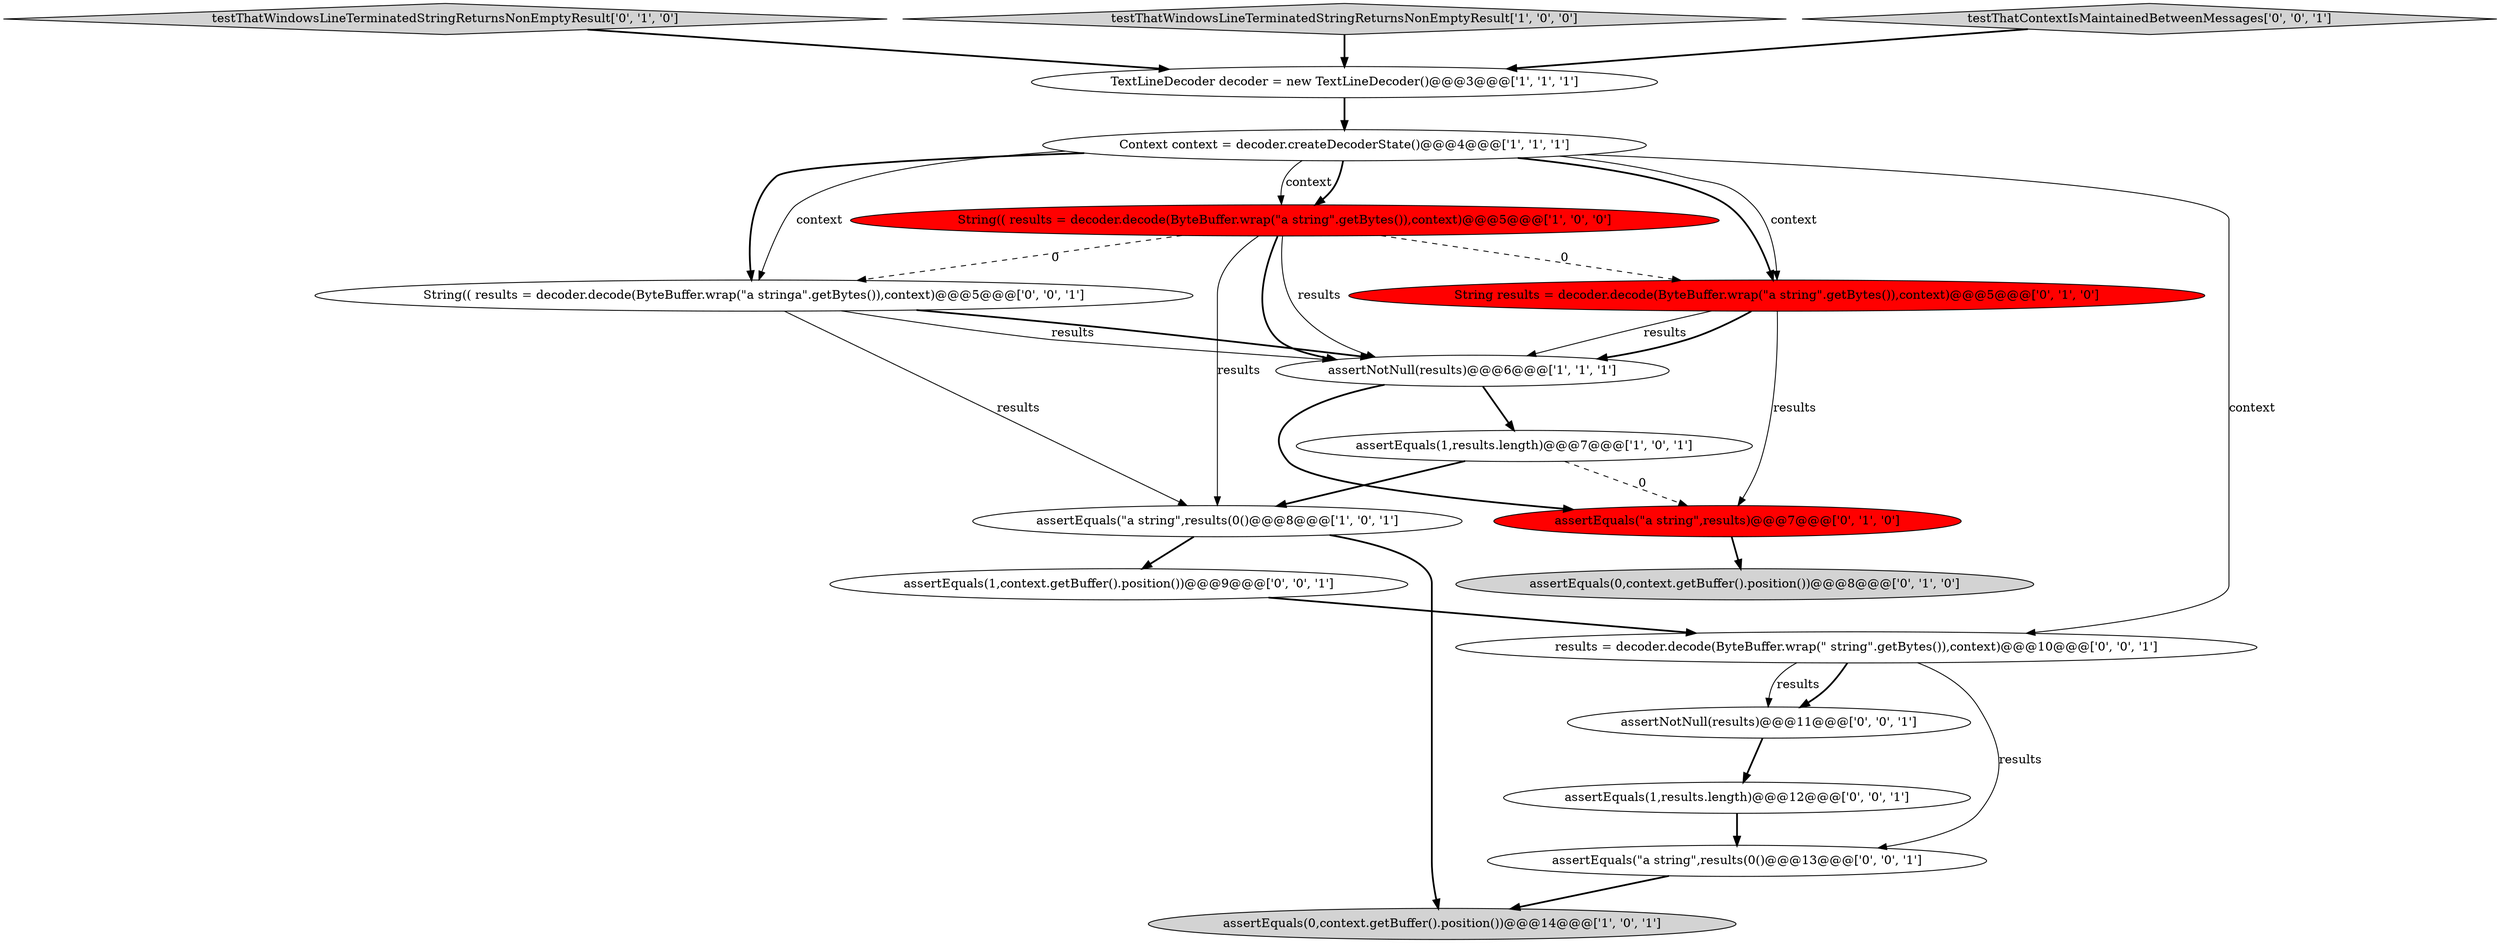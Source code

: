 digraph {
17 [style = filled, label = "assertNotNull(results)@@@11@@@['0', '0', '1']", fillcolor = white, shape = ellipse image = "AAA0AAABBB3BBB"];
2 [style = filled, label = "assertNotNull(results)@@@6@@@['1', '1', '1']", fillcolor = white, shape = ellipse image = "AAA0AAABBB1BBB"];
18 [style = filled, label = "assertEquals(1,results.length)@@@12@@@['0', '0', '1']", fillcolor = white, shape = ellipse image = "AAA0AAABBB3BBB"];
9 [style = filled, label = "testThatWindowsLineTerminatedStringReturnsNonEmptyResult['0', '1', '0']", fillcolor = lightgray, shape = diamond image = "AAA0AAABBB2BBB"];
0 [style = filled, label = "TextLineDecoder decoder = new TextLineDecoder()@@@3@@@['1', '1', '1']", fillcolor = white, shape = ellipse image = "AAA0AAABBB1BBB"];
12 [style = filled, label = "results = decoder.decode(ByteBuffer.wrap(\" string\".getBytes()),context)@@@10@@@['0', '0', '1']", fillcolor = white, shape = ellipse image = "AAA0AAABBB3BBB"];
11 [style = filled, label = "assertEquals(\"a string\",results)@@@7@@@['0', '1', '0']", fillcolor = red, shape = ellipse image = "AAA1AAABBB2BBB"];
8 [style = filled, label = "assertEquals(0,context.getBuffer().position())@@@8@@@['0', '1', '0']", fillcolor = lightgray, shape = ellipse image = "AAA0AAABBB2BBB"];
7 [style = filled, label = "testThatWindowsLineTerminatedStringReturnsNonEmptyResult['1', '0', '0']", fillcolor = lightgray, shape = diamond image = "AAA0AAABBB1BBB"];
14 [style = filled, label = "String(( results = decoder.decode(ByteBuffer.wrap(\"a stringa\".getBytes()),context)@@@5@@@['0', '0', '1']", fillcolor = white, shape = ellipse image = "AAA0AAABBB3BBB"];
4 [style = filled, label = "Context context = decoder.createDecoderState()@@@4@@@['1', '1', '1']", fillcolor = white, shape = ellipse image = "AAA0AAABBB1BBB"];
16 [style = filled, label = "assertEquals(1,context.getBuffer().position())@@@9@@@['0', '0', '1']", fillcolor = white, shape = ellipse image = "AAA0AAABBB3BBB"];
15 [style = filled, label = "testThatContextIsMaintainedBetweenMessages['0', '0', '1']", fillcolor = lightgray, shape = diamond image = "AAA0AAABBB3BBB"];
1 [style = filled, label = "assertEquals(\"a string\",results(0()@@@8@@@['1', '0', '1']", fillcolor = white, shape = ellipse image = "AAA0AAABBB1BBB"];
6 [style = filled, label = "String(( results = decoder.decode(ByteBuffer.wrap(\"a string\".getBytes()),context)@@@5@@@['1', '0', '0']", fillcolor = red, shape = ellipse image = "AAA1AAABBB1BBB"];
13 [style = filled, label = "assertEquals(\"a string\",results(0()@@@13@@@['0', '0', '1']", fillcolor = white, shape = ellipse image = "AAA0AAABBB3BBB"];
10 [style = filled, label = "String results = decoder.decode(ByteBuffer.wrap(\"a string\".getBytes()),context)@@@5@@@['0', '1', '0']", fillcolor = red, shape = ellipse image = "AAA1AAABBB2BBB"];
3 [style = filled, label = "assertEquals(0,context.getBuffer().position())@@@14@@@['1', '0', '1']", fillcolor = lightgray, shape = ellipse image = "AAA0AAABBB1BBB"];
5 [style = filled, label = "assertEquals(1,results.length)@@@7@@@['1', '0', '1']", fillcolor = white, shape = ellipse image = "AAA0AAABBB1BBB"];
4->10 [style = bold, label=""];
10->11 [style = solid, label="results"];
4->14 [style = bold, label=""];
14->2 [style = solid, label="results"];
9->0 [style = bold, label=""];
4->6 [style = solid, label="context"];
4->6 [style = bold, label=""];
4->14 [style = solid, label="context"];
12->17 [style = bold, label=""];
1->3 [style = bold, label=""];
7->0 [style = bold, label=""];
14->1 [style = solid, label="results"];
6->14 [style = dashed, label="0"];
4->12 [style = solid, label="context"];
6->1 [style = solid, label="results"];
6->10 [style = dashed, label="0"];
6->2 [style = bold, label=""];
5->1 [style = bold, label=""];
10->2 [style = solid, label="results"];
13->3 [style = bold, label=""];
5->11 [style = dashed, label="0"];
0->4 [style = bold, label=""];
1->16 [style = bold, label=""];
15->0 [style = bold, label=""];
4->10 [style = solid, label="context"];
18->13 [style = bold, label=""];
11->8 [style = bold, label=""];
12->17 [style = solid, label="results"];
10->2 [style = bold, label=""];
14->2 [style = bold, label=""];
16->12 [style = bold, label=""];
2->11 [style = bold, label=""];
17->18 [style = bold, label=""];
12->13 [style = solid, label="results"];
2->5 [style = bold, label=""];
6->2 [style = solid, label="results"];
}
